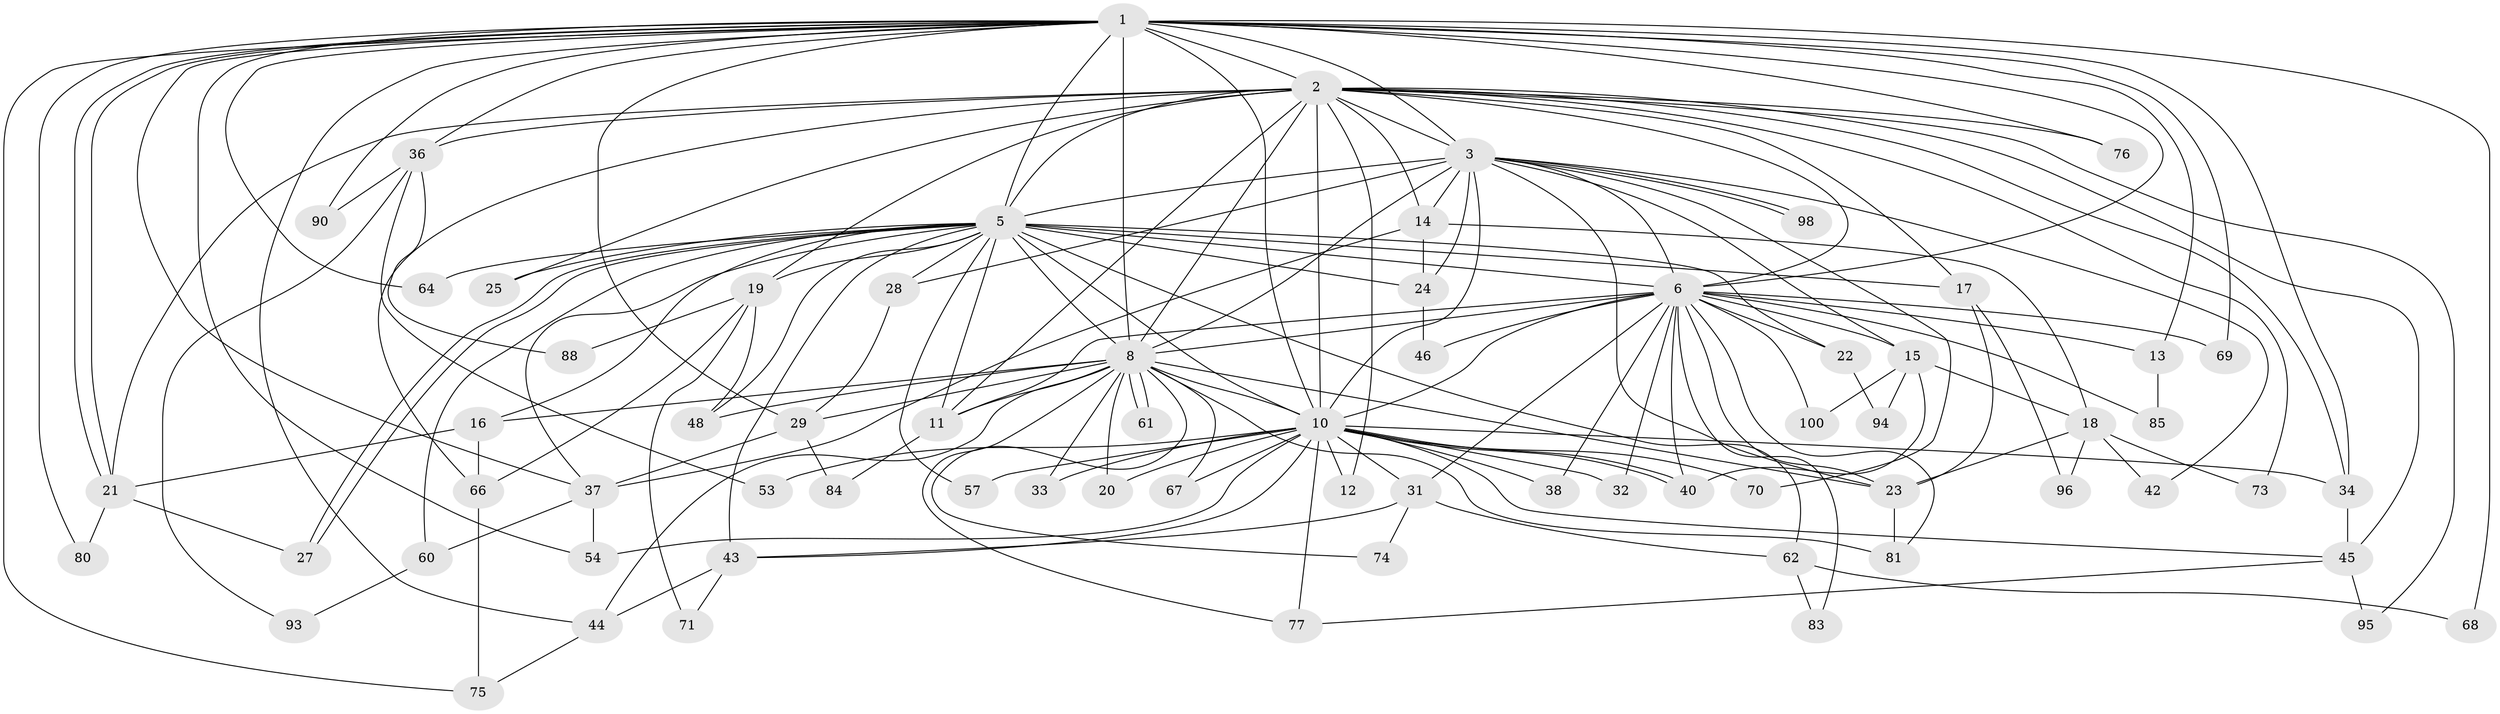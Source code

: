 // original degree distribution, {19: 0.03, 18: 0.02, 14: 0.01, 17: 0.01, 25: 0.01, 15: 0.01, 28: 0.01, 5: 0.06, 2: 0.51, 3: 0.19, 4: 0.08, 6: 0.05, 7: 0.01}
// Generated by graph-tools (version 1.1) at 2025/11/02/21/25 10:11:07]
// undirected, 70 vertices, 171 edges
graph export_dot {
graph [start="1"]
  node [color=gray90,style=filled];
  1 [super="+9"];
  2 [super="+4"];
  3 [super="+92"];
  5 [super="+7"];
  6 [super="+52"];
  8 [super="+26"];
  10 [super="+50"];
  11 [super="+49"];
  12;
  13;
  14 [super="+65"];
  15 [super="+41"];
  16 [super="+97"];
  17 [super="+72"];
  18 [super="+35"];
  19 [super="+99"];
  20;
  21 [super="+51"];
  22;
  23 [super="+87"];
  24 [super="+39"];
  25;
  27 [super="+30"];
  28;
  29 [super="+56"];
  31;
  32;
  33;
  34 [super="+58"];
  36;
  37 [super="+47"];
  38;
  40 [super="+55"];
  42;
  43 [super="+86"];
  44 [super="+59"];
  45 [super="+63"];
  46;
  48 [super="+91"];
  53;
  54 [super="+79"];
  57;
  60;
  61 [super="+82"];
  62;
  64;
  66;
  67;
  68;
  69;
  70;
  71;
  73;
  74;
  75 [super="+78"];
  76;
  77 [super="+89"];
  80;
  81;
  83;
  84;
  85;
  88;
  90;
  93;
  94;
  95;
  96;
  98;
  100;
  1 -- 2 [weight=4];
  1 -- 3 [weight=2];
  1 -- 5 [weight=4];
  1 -- 6 [weight=2];
  1 -- 8 [weight=2];
  1 -- 10 [weight=2];
  1 -- 21;
  1 -- 21;
  1 -- 29;
  1 -- 34;
  1 -- 44;
  1 -- 54;
  1 -- 75;
  1 -- 76;
  1 -- 80;
  1 -- 90;
  1 -- 64;
  1 -- 36;
  1 -- 37;
  1 -- 68;
  1 -- 69;
  1 -- 13;
  2 -- 3 [weight=2];
  2 -- 5 [weight=4];
  2 -- 6 [weight=3];
  2 -- 8 [weight=2];
  2 -- 10 [weight=2];
  2 -- 12;
  2 -- 19;
  2 -- 25;
  2 -- 36;
  2 -- 45;
  2 -- 73;
  2 -- 76;
  2 -- 95;
  2 -- 34;
  2 -- 66;
  2 -- 14;
  2 -- 17;
  2 -- 21;
  2 -- 11;
  3 -- 5 [weight=2];
  3 -- 6;
  3 -- 8;
  3 -- 10;
  3 -- 14;
  3 -- 15;
  3 -- 24;
  3 -- 28;
  3 -- 42;
  3 -- 70;
  3 -- 98;
  3 -- 98;
  3 -- 23;
  5 -- 6 [weight=2];
  5 -- 8 [weight=2];
  5 -- 10 [weight=2];
  5 -- 11;
  5 -- 25;
  5 -- 27;
  5 -- 27;
  5 -- 43;
  5 -- 60;
  5 -- 62;
  5 -- 64;
  5 -- 16;
  5 -- 17;
  5 -- 19;
  5 -- 22;
  5 -- 28;
  5 -- 57;
  5 -- 37;
  5 -- 24;
  5 -- 48;
  6 -- 8;
  6 -- 10;
  6 -- 11;
  6 -- 13;
  6 -- 15;
  6 -- 22;
  6 -- 23;
  6 -- 31;
  6 -- 32;
  6 -- 38;
  6 -- 46;
  6 -- 69;
  6 -- 81;
  6 -- 83;
  6 -- 85;
  6 -- 100;
  6 -- 40;
  8 -- 10;
  8 -- 16;
  8 -- 20;
  8 -- 23;
  8 -- 48;
  8 -- 61 [weight=2];
  8 -- 61;
  8 -- 74;
  8 -- 81;
  8 -- 33;
  8 -- 67;
  8 -- 11;
  8 -- 44;
  8 -- 77;
  8 -- 29;
  10 -- 12;
  10 -- 20;
  10 -- 31;
  10 -- 32;
  10 -- 33;
  10 -- 38;
  10 -- 40;
  10 -- 40;
  10 -- 43;
  10 -- 45;
  10 -- 53;
  10 -- 57;
  10 -- 67;
  10 -- 70;
  10 -- 77;
  10 -- 34;
  10 -- 54;
  11 -- 84;
  13 -- 85;
  14 -- 18;
  14 -- 24;
  14 -- 37;
  15 -- 18;
  15 -- 40;
  15 -- 100;
  15 -- 94;
  16 -- 66;
  16 -- 21;
  17 -- 96;
  17 -- 23;
  18 -- 73;
  18 -- 96;
  18 -- 42;
  18 -- 23;
  19 -- 48;
  19 -- 71;
  19 -- 88;
  19 -- 66;
  21 -- 80;
  21 -- 27;
  22 -- 94;
  23 -- 81;
  24 -- 46;
  28 -- 29;
  29 -- 37;
  29 -- 84;
  31 -- 62;
  31 -- 74;
  31 -- 43;
  34 -- 45;
  36 -- 53;
  36 -- 88;
  36 -- 90;
  36 -- 93;
  37 -- 54;
  37 -- 60;
  43 -- 44;
  43 -- 71;
  44 -- 75;
  45 -- 77;
  45 -- 95;
  60 -- 93;
  62 -- 68;
  62 -- 83;
  66 -- 75;
}
